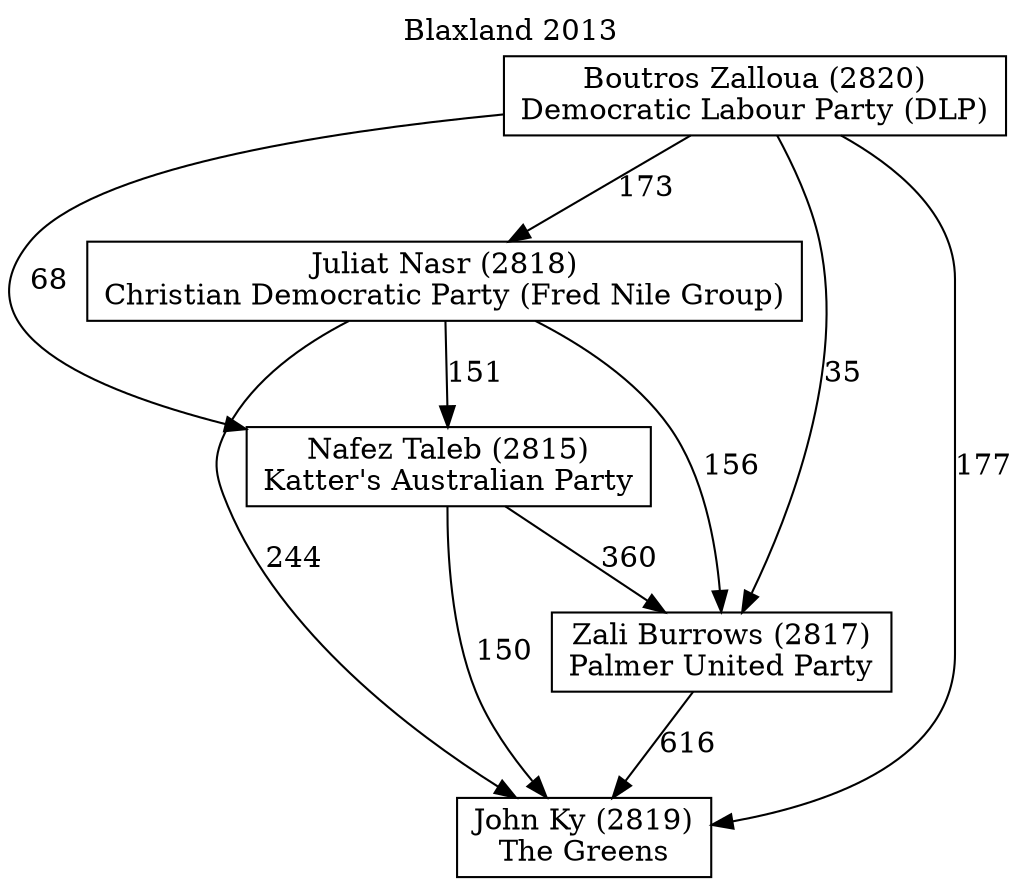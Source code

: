 // House preference flow
digraph "John Ky (2819)_Blaxland_2013" {
	graph [label="Blaxland 2013" labelloc=t mclimit=10]
	node [shape=box]
	"John Ky (2819)" [label="John Ky (2819)
The Greens"]
	"Zali Burrows (2817)" [label="Zali Burrows (2817)
Palmer United Party"]
	"Nafez Taleb (2815)" [label="Nafez Taleb (2815)
Katter's Australian Party"]
	"Juliat Nasr (2818)" [label="Juliat Nasr (2818)
Christian Democratic Party (Fred Nile Group)"]
	"Boutros Zalloua (2820)" [label="Boutros Zalloua (2820)
Democratic Labour Party (DLP)"]
	"John Ky (2819)" [label="John Ky (2819)
The Greens"]
	"Nafez Taleb (2815)" [label="Nafez Taleb (2815)
Katter's Australian Party"]
	"Juliat Nasr (2818)" [label="Juliat Nasr (2818)
Christian Democratic Party (Fred Nile Group)"]
	"Boutros Zalloua (2820)" [label="Boutros Zalloua (2820)
Democratic Labour Party (DLP)"]
	"John Ky (2819)" [label="John Ky (2819)
The Greens"]
	"Juliat Nasr (2818)" [label="Juliat Nasr (2818)
Christian Democratic Party (Fred Nile Group)"]
	"Boutros Zalloua (2820)" [label="Boutros Zalloua (2820)
Democratic Labour Party (DLP)"]
	"John Ky (2819)" [label="John Ky (2819)
The Greens"]
	"Boutros Zalloua (2820)" [label="Boutros Zalloua (2820)
Democratic Labour Party (DLP)"]
	"Boutros Zalloua (2820)" [label="Boutros Zalloua (2820)
Democratic Labour Party (DLP)"]
	"Juliat Nasr (2818)" [label="Juliat Nasr (2818)
Christian Democratic Party (Fred Nile Group)"]
	"Boutros Zalloua (2820)" [label="Boutros Zalloua (2820)
Democratic Labour Party (DLP)"]
	"Boutros Zalloua (2820)" [label="Boutros Zalloua (2820)
Democratic Labour Party (DLP)"]
	"Nafez Taleb (2815)" [label="Nafez Taleb (2815)
Katter's Australian Party"]
	"Juliat Nasr (2818)" [label="Juliat Nasr (2818)
Christian Democratic Party (Fred Nile Group)"]
	"Boutros Zalloua (2820)" [label="Boutros Zalloua (2820)
Democratic Labour Party (DLP)"]
	"Nafez Taleb (2815)" [label="Nafez Taleb (2815)
Katter's Australian Party"]
	"Boutros Zalloua (2820)" [label="Boutros Zalloua (2820)
Democratic Labour Party (DLP)"]
	"Boutros Zalloua (2820)" [label="Boutros Zalloua (2820)
Democratic Labour Party (DLP)"]
	"Juliat Nasr (2818)" [label="Juliat Nasr (2818)
Christian Democratic Party (Fred Nile Group)"]
	"Boutros Zalloua (2820)" [label="Boutros Zalloua (2820)
Democratic Labour Party (DLP)"]
	"Boutros Zalloua (2820)" [label="Boutros Zalloua (2820)
Democratic Labour Party (DLP)"]
	"Zali Burrows (2817)" [label="Zali Burrows (2817)
Palmer United Party"]
	"Nafez Taleb (2815)" [label="Nafez Taleb (2815)
Katter's Australian Party"]
	"Juliat Nasr (2818)" [label="Juliat Nasr (2818)
Christian Democratic Party (Fred Nile Group)"]
	"Boutros Zalloua (2820)" [label="Boutros Zalloua (2820)
Democratic Labour Party (DLP)"]
	"Zali Burrows (2817)" [label="Zali Burrows (2817)
Palmer United Party"]
	"Juliat Nasr (2818)" [label="Juliat Nasr (2818)
Christian Democratic Party (Fred Nile Group)"]
	"Boutros Zalloua (2820)" [label="Boutros Zalloua (2820)
Democratic Labour Party (DLP)"]
	"Zali Burrows (2817)" [label="Zali Burrows (2817)
Palmer United Party"]
	"Boutros Zalloua (2820)" [label="Boutros Zalloua (2820)
Democratic Labour Party (DLP)"]
	"Boutros Zalloua (2820)" [label="Boutros Zalloua (2820)
Democratic Labour Party (DLP)"]
	"Juliat Nasr (2818)" [label="Juliat Nasr (2818)
Christian Democratic Party (Fred Nile Group)"]
	"Boutros Zalloua (2820)" [label="Boutros Zalloua (2820)
Democratic Labour Party (DLP)"]
	"Boutros Zalloua (2820)" [label="Boutros Zalloua (2820)
Democratic Labour Party (DLP)"]
	"Nafez Taleb (2815)" [label="Nafez Taleb (2815)
Katter's Australian Party"]
	"Juliat Nasr (2818)" [label="Juliat Nasr (2818)
Christian Democratic Party (Fred Nile Group)"]
	"Boutros Zalloua (2820)" [label="Boutros Zalloua (2820)
Democratic Labour Party (DLP)"]
	"Nafez Taleb (2815)" [label="Nafez Taleb (2815)
Katter's Australian Party"]
	"Boutros Zalloua (2820)" [label="Boutros Zalloua (2820)
Democratic Labour Party (DLP)"]
	"Boutros Zalloua (2820)" [label="Boutros Zalloua (2820)
Democratic Labour Party (DLP)"]
	"Juliat Nasr (2818)" [label="Juliat Nasr (2818)
Christian Democratic Party (Fred Nile Group)"]
	"Boutros Zalloua (2820)" [label="Boutros Zalloua (2820)
Democratic Labour Party (DLP)"]
	"Boutros Zalloua (2820)" [label="Boutros Zalloua (2820)
Democratic Labour Party (DLP)"]
	"Zali Burrows (2817)" -> "John Ky (2819)" [label=616]
	"Nafez Taleb (2815)" -> "Zali Burrows (2817)" [label=360]
	"Juliat Nasr (2818)" -> "Nafez Taleb (2815)" [label=151]
	"Boutros Zalloua (2820)" -> "Juliat Nasr (2818)" [label=173]
	"Nafez Taleb (2815)" -> "John Ky (2819)" [label=150]
	"Juliat Nasr (2818)" -> "John Ky (2819)" [label=244]
	"Boutros Zalloua (2820)" -> "John Ky (2819)" [label=177]
	"Boutros Zalloua (2820)" -> "Nafez Taleb (2815)" [label=68]
	"Juliat Nasr (2818)" -> "Zali Burrows (2817)" [label=156]
	"Boutros Zalloua (2820)" -> "Zali Burrows (2817)" [label=35]
}
